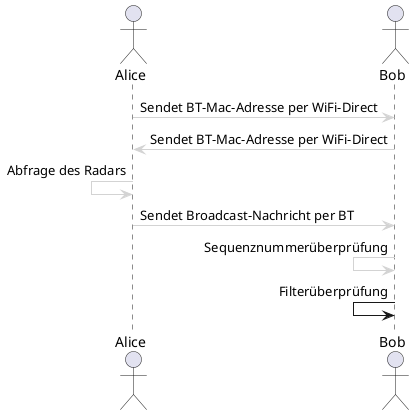 @startuml

actor "Alice"
actor "Bob"

"Bob" <[#lightgrey]- "Alice": Sendet BT-Mac-Adresse per WiFi-Direct
"Alice" <[#lightgrey]- "Bob": Sendet BT-Mac-Adresse per WiFi-Direct
"Alice" <[#lightgrey]- "Alice": Abfrage des Radars
"Bob" <[#lightgrey]- "Alice": Sendet Broadcast-Nachricht per BT
"Bob" <[#lightgrey]- "Bob": Sequenznummerüberprüfung
"Bob" <- "Bob": Filterüberprüfung

@enduml